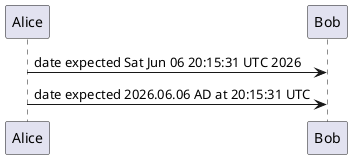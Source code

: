 {
  "sha1": "nigtr21mdmdx4sjs6x4gycaqv1au1vb",
  "insertion": {
    "when": "2024-06-04T17:28:38.635Z",
    "user": "plantuml@gmail.com"
  }
}
@startuml
Alice -> Bob : date expected %date()
Alice -> Bob : date expected %date("yyyy.MM.dd G 'at' HH:mm:ss z")
@enduml
